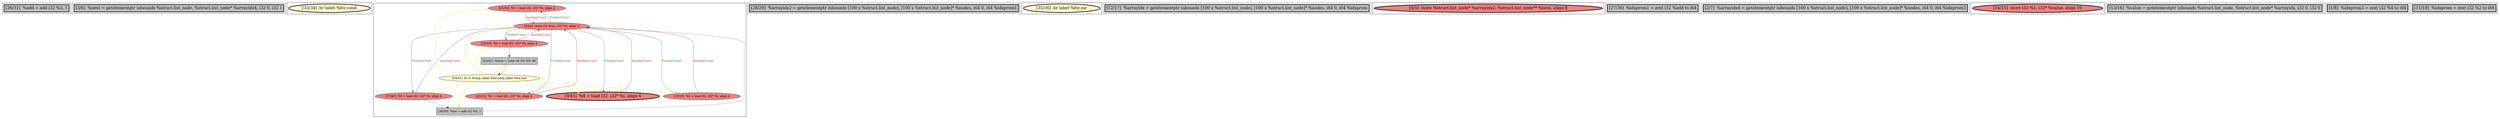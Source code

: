 
digraph G {





subgraph cluster13 {


node501 [penwidth=3.0,fontsize=20,fillcolor=grey,label="[26/31]  %add = add i32 %3, 1",shape=rectangle,style=filled ]



}

subgraph cluster11 {


node499 [penwidth=3.0,fontsize=20,fillcolor=grey,label="[3/6]  %next = getelementptr inbounds %struct.list_node, %struct.list_node* %arrayidx4, i32 0, i32 1",shape=rectangle,style=filled ]



}

subgraph cluster10 {


node498 [penwidth=3.0,fontsize=20,fillcolor=lemonchiffon,label="[33/34]  br label %for.cond",shape=ellipse,style=filled ]



}

subgraph cluster9 {


node497 [fillcolor=lightcoral,label="[25/32]  %3 = load i32, i32* %i, align 4",shape=ellipse,style=filled ]
node496 [fillcolor=lightcoral,label="[37/40]  %5 = load i32, i32* %i, align 4",shape=ellipse,style=filled ]
node495 [fillcolor=grey,label="[23/42]  %cmp = icmp ult i32 %0, 99",shape=rectangle,style=filled ]
node494 [fillcolor=lightcoral,label="[22/43]  %0 = load i32, i32* %i, align 4",shape=ellipse,style=filled ]
node489 [fillcolor=grey,label="[38/39]  %inc = add i32 %5, 1",shape=rectangle,style=filled ]
node488 [fillcolor=lightcoral,label="[20/21]  %1 = load i32, i32* %i, align 4",shape=ellipse,style=filled ]
node491 [penwidth=3.0,fontsize=20,fillcolor=lightcoral,label="[0/45]  %4 = load i32, i32* %i, align 4",shape=ellipse,style=filled ]
node490 [fillcolor=lightcoral,label="[10/19]  %2 = load i32, i32* %i, align 4",shape=ellipse,style=filled ]
node492 [fillcolor=lightcoral,label="[9/44]  store i32 %inc, i32* %i, align 4",shape=ellipse,style=filled ]
node493 [fillcolor=lemonchiffon,label="[24/41]  br i1 %cmp, label %for.body, label %for.end",shape=ellipse,style=filled ]

node493->node493 [style=solid,color=gold,label="C",penwidth=1.0,fontcolor=gold ]
node493->node491 [style=solid,color=gold,label="C",penwidth=1.0,fontcolor=gold ]
node492->node497 [style=solid,color=forestgreen,label="T|indep|Const",penwidth=1.0,fontcolor=forestgreen ]
node492->node494 [style=solid,color=forestgreen,label="T|indep|Const",penwidth=1.0,fontcolor=forestgreen ]
node489->node492 [style=solid,color=black,label="",penwidth=0.5,fontcolor=black ]
node492->node496 [style=solid,color=forestgreen,label="T|indep|Const",penwidth=1.0,fontcolor=forestgreen ]
node497->node492 [style=solid,color=firebrick3,label="A|indep|Const",penwidth=1.0,fontcolor=firebrick3 ]
node492->node490 [style=solid,color=forestgreen,label="T|indep|Const",penwidth=1.0,fontcolor=forestgreen ]
node490->node492 [style=solid,color=firebrick3,label="A|indep|Const",penwidth=1.0,fontcolor=firebrick3 ]
node493->node495 [style=solid,color=gold,label="C",penwidth=1.0,fontcolor=gold ]
node495->node493 [style=solid,color=black,label="",penwidth=0.5,fontcolor=black ]
node493->node492 [style=solid,color=gold,label="C",penwidth=1.0,fontcolor=gold ]
node494->node495 [style=solid,color=black,label="",penwidth=0.5,fontcolor=black ]
node493->node497 [style=solid,color=gold,label="C",penwidth=1.0,fontcolor=gold ]
node493->node494 [style=solid,color=gold,label="C",penwidth=1.0,fontcolor=gold ]
node493->node496 [style=solid,color=gold,label="C",penwidth=1.0,fontcolor=gold ]
node491->node492 [style=solid,color=firebrick3,label="A|indep|Const",penwidth=1.0,fontcolor=firebrick3 ]
node492->node491 [style=solid,color=forestgreen,label="T|indep|Const",penwidth=1.0,fontcolor=forestgreen ]
node493->node488 [style=solid,color=gold,label="C",penwidth=1.0,fontcolor=gold ]
node493->node489 [style=solid,color=gold,label="C",penwidth=1.0,fontcolor=gold ]
node492->node488 [style=solid,color=forestgreen,label="T|indep|Const",penwidth=1.0,fontcolor=forestgreen ]
node496->node489 [style=solid,color=black,label="",penwidth=0.5,fontcolor=black ]
node494->node492 [style=solid,color=firebrick3,label="A|indep|Const",penwidth=1.0,fontcolor=firebrick3 ]
node488->node492 [style=solid,color=firebrick3,label="A|indep|Const",penwidth=1.0,fontcolor=firebrick3 ]
node496->node492 [style=solid,color=firebrick3,label="A|indep|Const",penwidth=1.0,fontcolor=firebrick3 ]
node493->node490 [style=solid,color=gold,label="C",penwidth=1.0,fontcolor=gold ]


}

subgraph cluster8 {


node487 [penwidth=3.0,fontsize=20,fillcolor=grey,label="[28/29]  %arrayidx2 = getelementptr inbounds [100 x %struct.list_node], [100 x %struct.list_node]* %nodes, i64 0, i64 %idxprom1",shape=rectangle,style=filled ]



}

subgraph cluster7 {


node486 [penwidth=3.0,fontsize=20,fillcolor=lemonchiffon,label="[35/36]  br label %for.inc",shape=ellipse,style=filled ]



}

subgraph cluster6 {


node485 [penwidth=3.0,fontsize=20,fillcolor=grey,label="[12/17]  %arrayidx = getelementptr inbounds [100 x %struct.list_node], [100 x %struct.list_node]* %nodes, i64 0, i64 %idxprom",shape=rectangle,style=filled ]



}

subgraph cluster0 {


node479 [penwidth=3.0,fontsize=20,fillcolor=lightcoral,label="[4/5]  store %struct.list_node* %arrayidx2, %struct.list_node** %next, align 8",shape=ellipse,style=filled ]



}

subgraph cluster12 {


node500 [penwidth=3.0,fontsize=20,fillcolor=grey,label="[27/30]  %idxprom1 = zext i32 %add to i64",shape=rectangle,style=filled ]



}

subgraph cluster5 {


node484 [penwidth=3.0,fontsize=20,fillcolor=grey,label="[2/7]  %arrayidx4 = getelementptr inbounds [100 x %struct.list_node], [100 x %struct.list_node]* %nodes, i64 0, i64 %idxprom3",shape=rectangle,style=filled ]



}

subgraph cluster1 {


node480 [penwidth=3.0,fontsize=20,fillcolor=lightcoral,label="[14/15]  store i32 %1, i32* %value, align 16",shape=ellipse,style=filled ]



}

subgraph cluster2 {


node481 [penwidth=3.0,fontsize=20,fillcolor=grey,label="[13/16]  %value = getelementptr inbounds %struct.list_node, %struct.list_node* %arrayidx, i32 0, i32 0",shape=rectangle,style=filled ]



}

subgraph cluster3 {


node482 [penwidth=3.0,fontsize=20,fillcolor=grey,label="[1/8]  %idxprom3 = zext i32 %4 to i64",shape=rectangle,style=filled ]



}

subgraph cluster4 {


node483 [penwidth=3.0,fontsize=20,fillcolor=grey,label="[11/18]  %idxprom = zext i32 %2 to i64",shape=rectangle,style=filled ]



}

}
